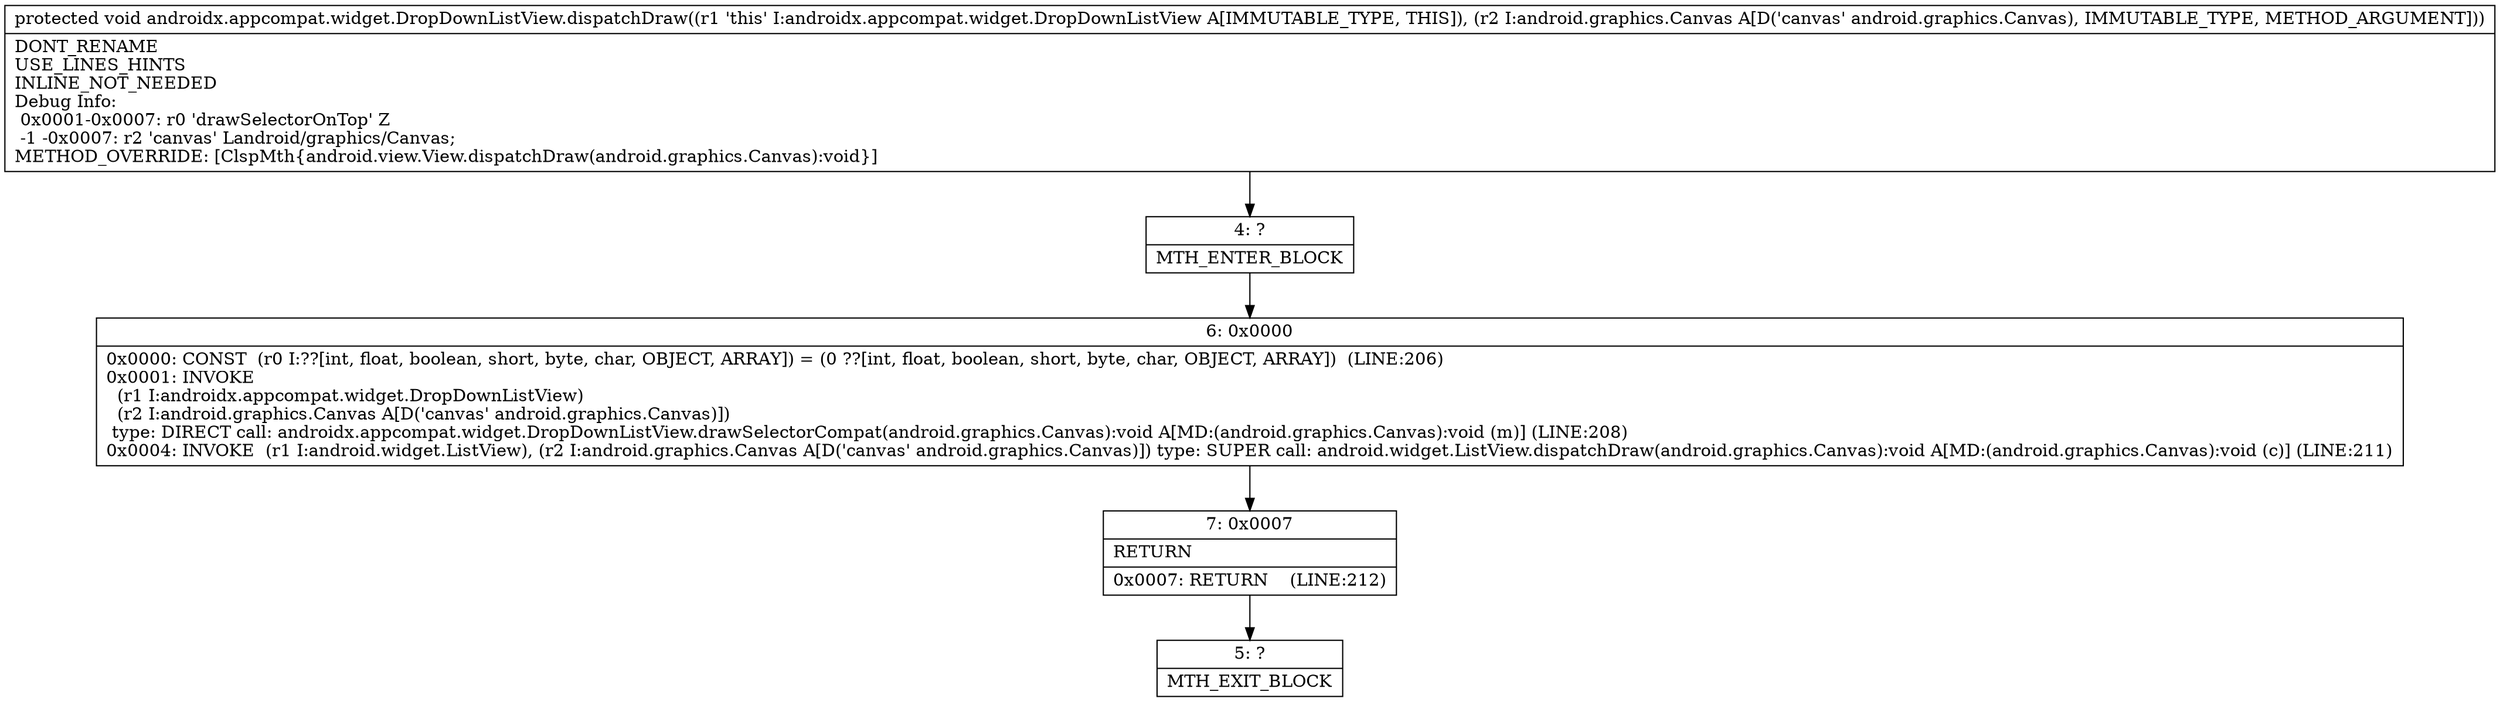 digraph "CFG forandroidx.appcompat.widget.DropDownListView.dispatchDraw(Landroid\/graphics\/Canvas;)V" {
Node_4 [shape=record,label="{4\:\ ?|MTH_ENTER_BLOCK\l}"];
Node_6 [shape=record,label="{6\:\ 0x0000|0x0000: CONST  (r0 I:??[int, float, boolean, short, byte, char, OBJECT, ARRAY]) = (0 ??[int, float, boolean, short, byte, char, OBJECT, ARRAY])  (LINE:206)\l0x0001: INVOKE  \l  (r1 I:androidx.appcompat.widget.DropDownListView)\l  (r2 I:android.graphics.Canvas A[D('canvas' android.graphics.Canvas)])\l type: DIRECT call: androidx.appcompat.widget.DropDownListView.drawSelectorCompat(android.graphics.Canvas):void A[MD:(android.graphics.Canvas):void (m)] (LINE:208)\l0x0004: INVOKE  (r1 I:android.widget.ListView), (r2 I:android.graphics.Canvas A[D('canvas' android.graphics.Canvas)]) type: SUPER call: android.widget.ListView.dispatchDraw(android.graphics.Canvas):void A[MD:(android.graphics.Canvas):void (c)] (LINE:211)\l}"];
Node_7 [shape=record,label="{7\:\ 0x0007|RETURN\l|0x0007: RETURN    (LINE:212)\l}"];
Node_5 [shape=record,label="{5\:\ ?|MTH_EXIT_BLOCK\l}"];
MethodNode[shape=record,label="{protected void androidx.appcompat.widget.DropDownListView.dispatchDraw((r1 'this' I:androidx.appcompat.widget.DropDownListView A[IMMUTABLE_TYPE, THIS]), (r2 I:android.graphics.Canvas A[D('canvas' android.graphics.Canvas), IMMUTABLE_TYPE, METHOD_ARGUMENT]))  | DONT_RENAME\lUSE_LINES_HINTS\lINLINE_NOT_NEEDED\lDebug Info:\l  0x0001\-0x0007: r0 'drawSelectorOnTop' Z\l  \-1 \-0x0007: r2 'canvas' Landroid\/graphics\/Canvas;\lMETHOD_OVERRIDE: [ClspMth\{android.view.View.dispatchDraw(android.graphics.Canvas):void\}]\l}"];
MethodNode -> Node_4;Node_4 -> Node_6;
Node_6 -> Node_7;
Node_7 -> Node_5;
}

